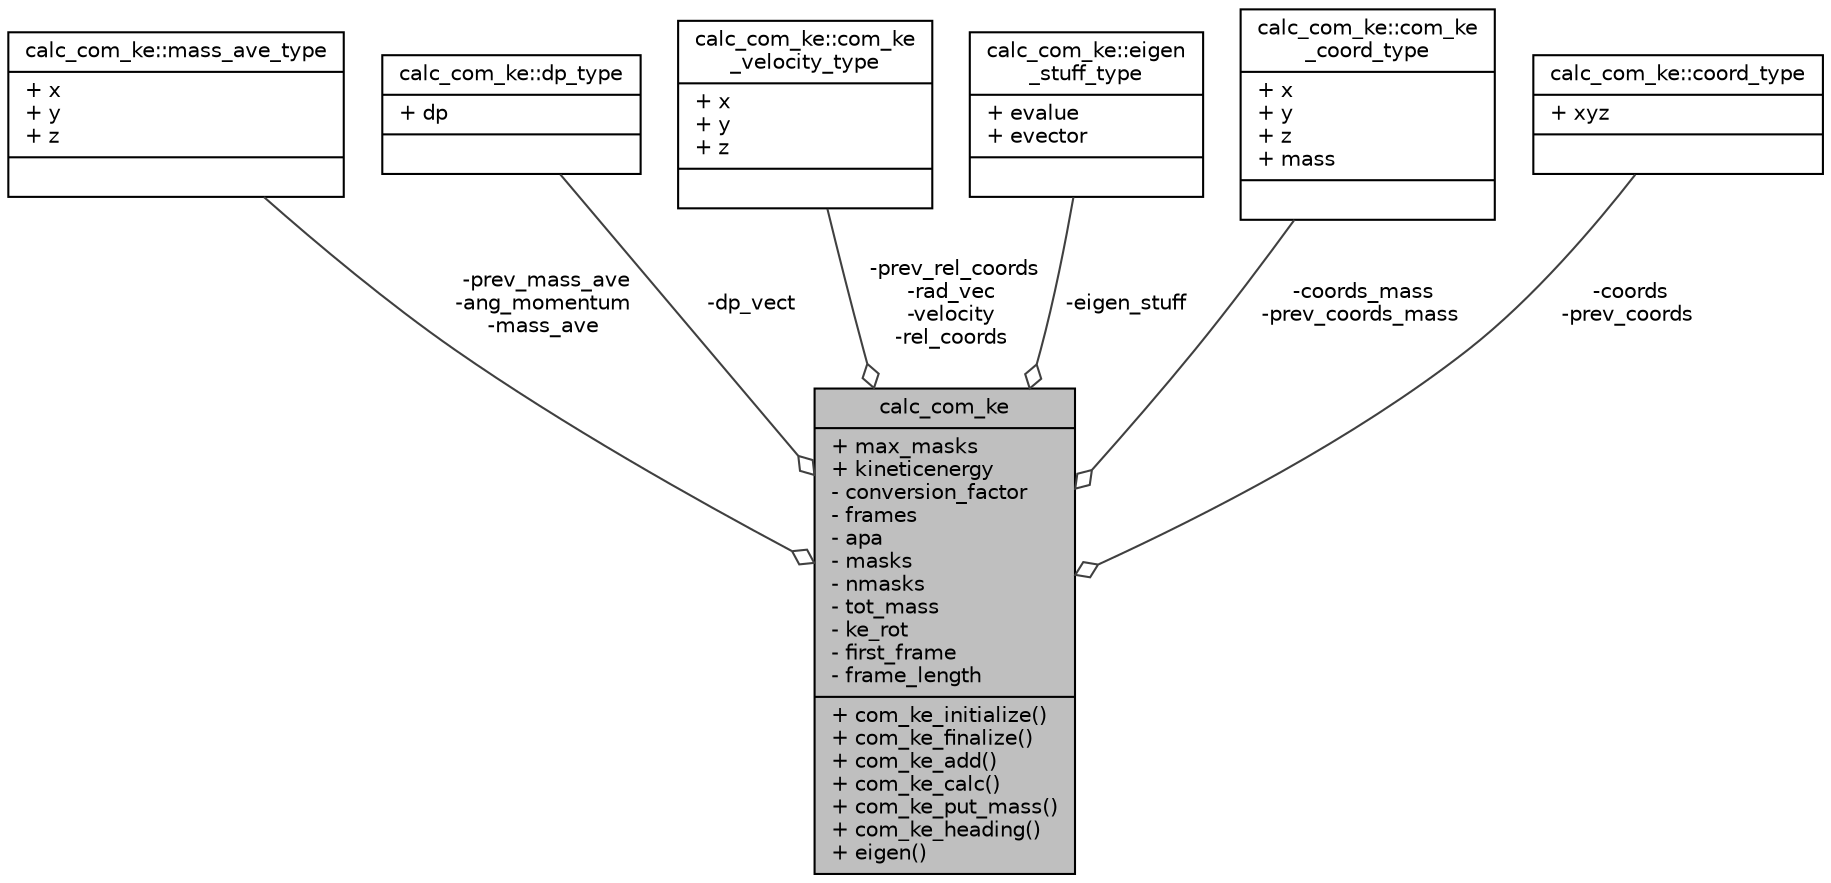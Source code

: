 digraph "calc_com_ke"
{
  edge [fontname="Helvetica",fontsize="10",labelfontname="Helvetica",labelfontsize="10"];
  node [fontname="Helvetica",fontsize="10",shape=record];
  Node1 [label="{calc_com_ke\n|+ max_masks\l+ kineticenergy\l- conversion_factor\l- frames\l- apa\l- masks\l- nmasks\l- tot_mass\l- ke_rot\l- first_frame\l- frame_length\l|+ com_ke_initialize()\l+ com_ke_finalize()\l+ com_ke_add()\l+ com_ke_calc()\l+ com_ke_put_mass()\l+ com_ke_heading()\l+ eigen()\l}",height=0.2,width=0.4,color="black", fillcolor="grey75", style="filled" fontcolor="black"];
  Node2 -> Node1 [color="grey25",fontsize="10",style="solid",label=" -prev_mass_ave\n-ang_momentum\n-mass_ave" ,arrowhead="odiamond",fontname="Helvetica"];
  Node2 [label="{calc_com_ke::mass_ave_type\n|+ x\l+ y\l+ z\l|}",height=0.2,width=0.4,color="black", fillcolor="white", style="filled",URL="$structcalc__com__ke_1_1mass__ave__type.html"];
  Node3 -> Node1 [color="grey25",fontsize="10",style="solid",label=" -dp_vect" ,arrowhead="odiamond",fontname="Helvetica"];
  Node3 [label="{calc_com_ke::dp_type\n|+ dp\l|}",height=0.2,width=0.4,color="black", fillcolor="white", style="filled",URL="$structcalc__com__ke_1_1dp__type.html"];
  Node4 -> Node1 [color="grey25",fontsize="10",style="solid",label=" -prev_rel_coords\n-rad_vec\n-velocity\n-rel_coords" ,arrowhead="odiamond",fontname="Helvetica"];
  Node4 [label="{calc_com_ke::com_ke\l_velocity_type\n|+ x\l+ y\l+ z\l|}",height=0.2,width=0.4,color="black", fillcolor="white", style="filled",URL="$structcalc__com__ke_1_1com__ke__velocity__type.html"];
  Node5 -> Node1 [color="grey25",fontsize="10",style="solid",label=" -eigen_stuff" ,arrowhead="odiamond",fontname="Helvetica"];
  Node5 [label="{calc_com_ke::eigen\l_stuff_type\n|+ evalue\l+ evector\l|}",height=0.2,width=0.4,color="black", fillcolor="white", style="filled",URL="$structcalc__com__ke_1_1eigen__stuff__type.html"];
  Node6 -> Node1 [color="grey25",fontsize="10",style="solid",label=" -coords_mass\n-prev_coords_mass" ,arrowhead="odiamond",fontname="Helvetica"];
  Node6 [label="{calc_com_ke::com_ke\l_coord_type\n|+ x\l+ y\l+ z\l+ mass\l|}",height=0.2,width=0.4,color="black", fillcolor="white", style="filled",URL="$structcalc__com__ke_1_1com__ke__coord__type.html"];
  Node7 -> Node1 [color="grey25",fontsize="10",style="solid",label=" -coords\n-prev_coords" ,arrowhead="odiamond",fontname="Helvetica"];
  Node7 [label="{calc_com_ke::coord_type\n|+ xyz\l|}",height=0.2,width=0.4,color="black", fillcolor="white", style="filled",URL="$structcalc__com__ke_1_1coord__type.html"];
}
